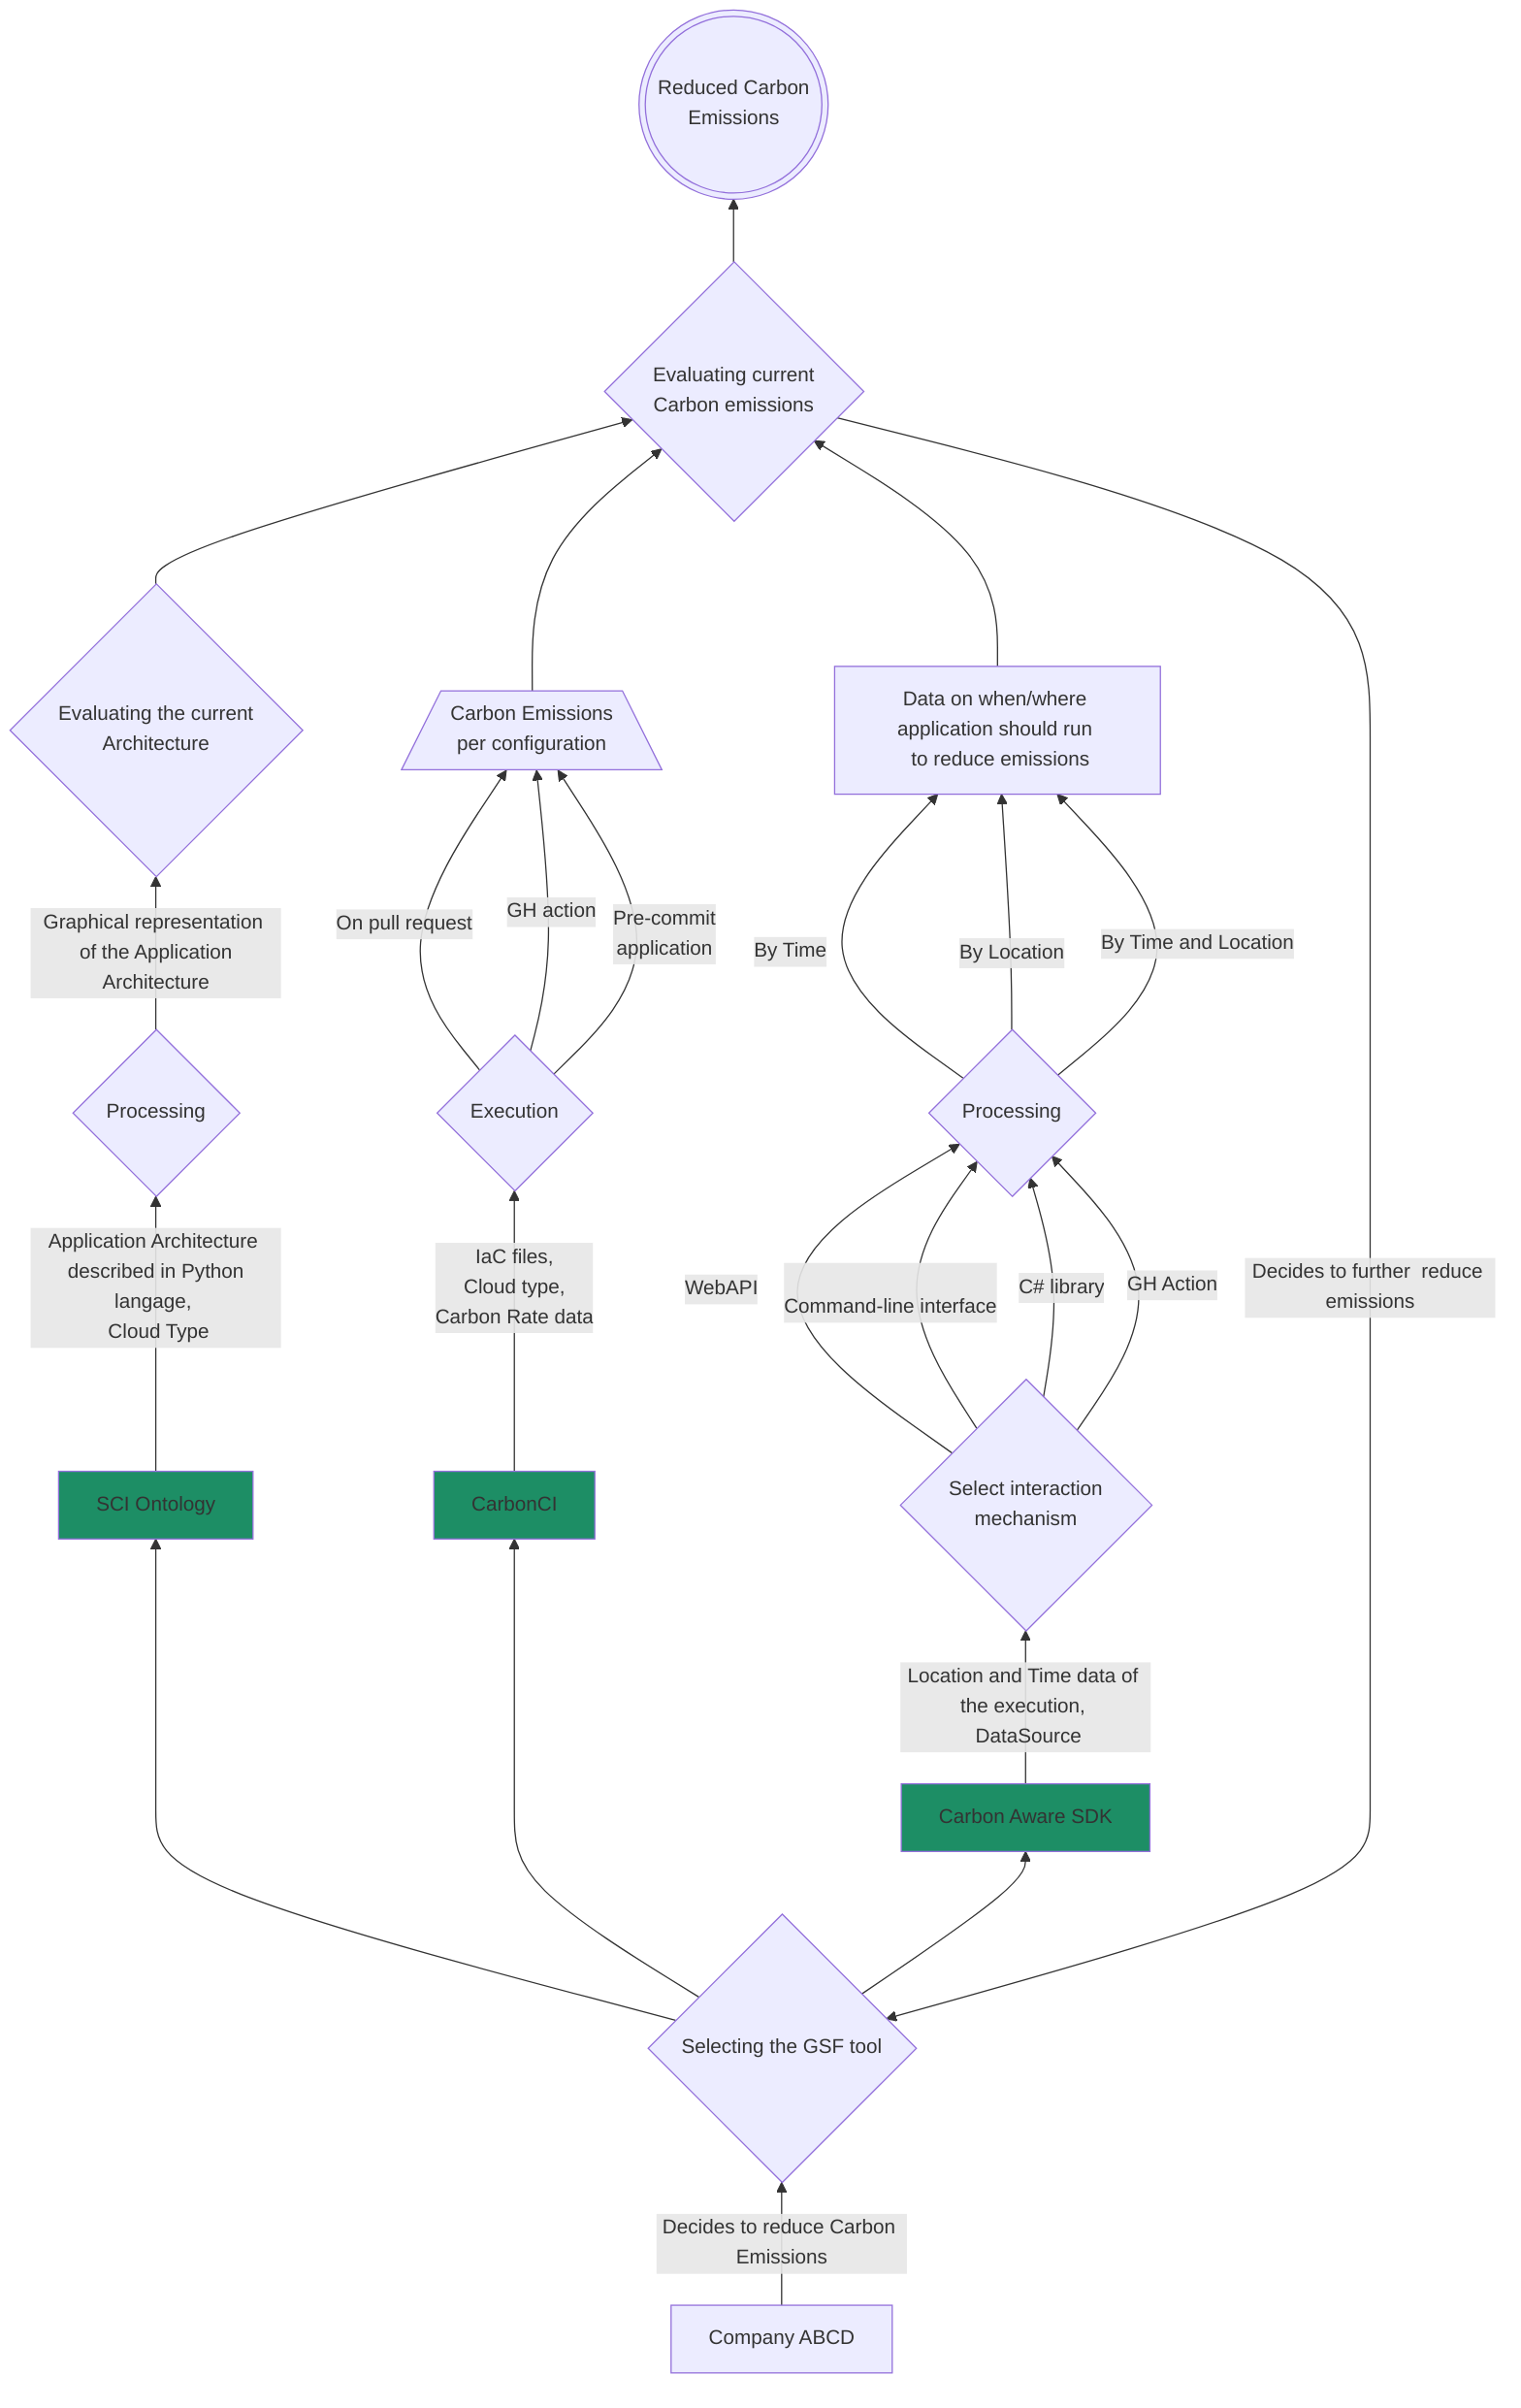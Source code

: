 flowchart BT
classDef gsfProjectClass fill:#1d8e65
    0[Company ABCD] -->|Decides to reduce Carbon Emissions| 1
    1{Selecting the GSF tool} --> 2[CarbonCI]:::gsfProjectClass
    2 --> |IaC files, \n Cloud type, \n Carbon Rate data| 3{Execution}
    3 --> |On pull request| 99[/Carbon Emissions \n per configuration\]
    3 --> |GH action| 99
    3 --> |Pre-commit \n application| 99
    1 --> 26[Carbon Aware SDK]:::gsfProjectClass
    26 --> |Location and Time data of the execution, \n DataSource| 26.5{Select interaction \n mechanism}
    26.5 --> |WebAPI| 27{Processing}
    26.5 --> |\n Command-line interface| 27
    26.5 --> |C# library| 27
    26.5 --> |GH Action| 27
    27 -->|By Time| 28[Data on when/where application should run \n to reduce emissions]
    27 -->|By Location| 28
    27 -->|By Time and Location| 28
    1 --> 11[SCI Ontology]:::gsfProjectClass
    11 --> |Application Architecture \n described in Python langage, \n Cloud Type| 12{Processing}
    12 --> |Graphical representation \n of the Application Architecture| 13{Evaluating the current \n Architecture}
    13 --> 100
    99 --> 100{Evaluating current \n Carbon emissions}
    28 --> 100
    100 --> |Decides to further  reduce emissions| 1
    100 --> 101(((Reduced Carbon \n Emissions)))